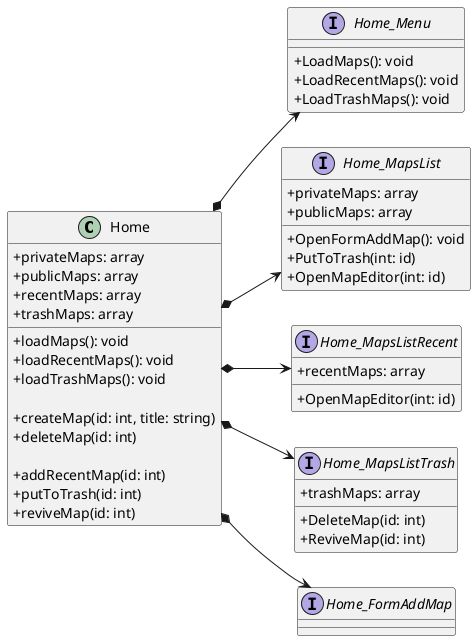 @startuml Use Case
skinparam classAttributeIconSize 0
left to right direction
class Home {
        +privateMaps: array
        +publicMaps: array
        +recentMaps: array
        +trashMaps: array

        +loadMaps(): void
        +loadRecentMaps(): void
        +loadTrashMaps(): void

        +createMap(id: int, title: string)
        +deleteMap(id: int)
        
        +addRecentMap(id: int)
        +putToTrash(id: int)
        +reviveMap(id: int)
}



interface Home_Menu {
        +LoadMaps(): void
        +LoadRecentMaps(): void
        +LoadTrashMaps(): void
}
interface Home_MapsList {
        +privateMaps: array
        +publicMaps: array

        +OpenFormAddMap(): void
        +PutToTrash(int: id)
        +OpenMapEditor(int: id)
}
interface Home_MapsListRecent  {
        +recentMaps: array

        +OpenMapEditor(int: id)
}
interface Home_MapsListTrash {
        +trashMaps: array

        +DeleteMap(id: int)
        +ReviveMap(id: int)
}
interface Home_FormAddMap {}


Home *--> Home_Menu
Home *--> Home_MapsList
Home *--> Home_MapsListRecent
Home *--> Home_MapsListTrash
Home *--> Home_FormAddMap

@enduml